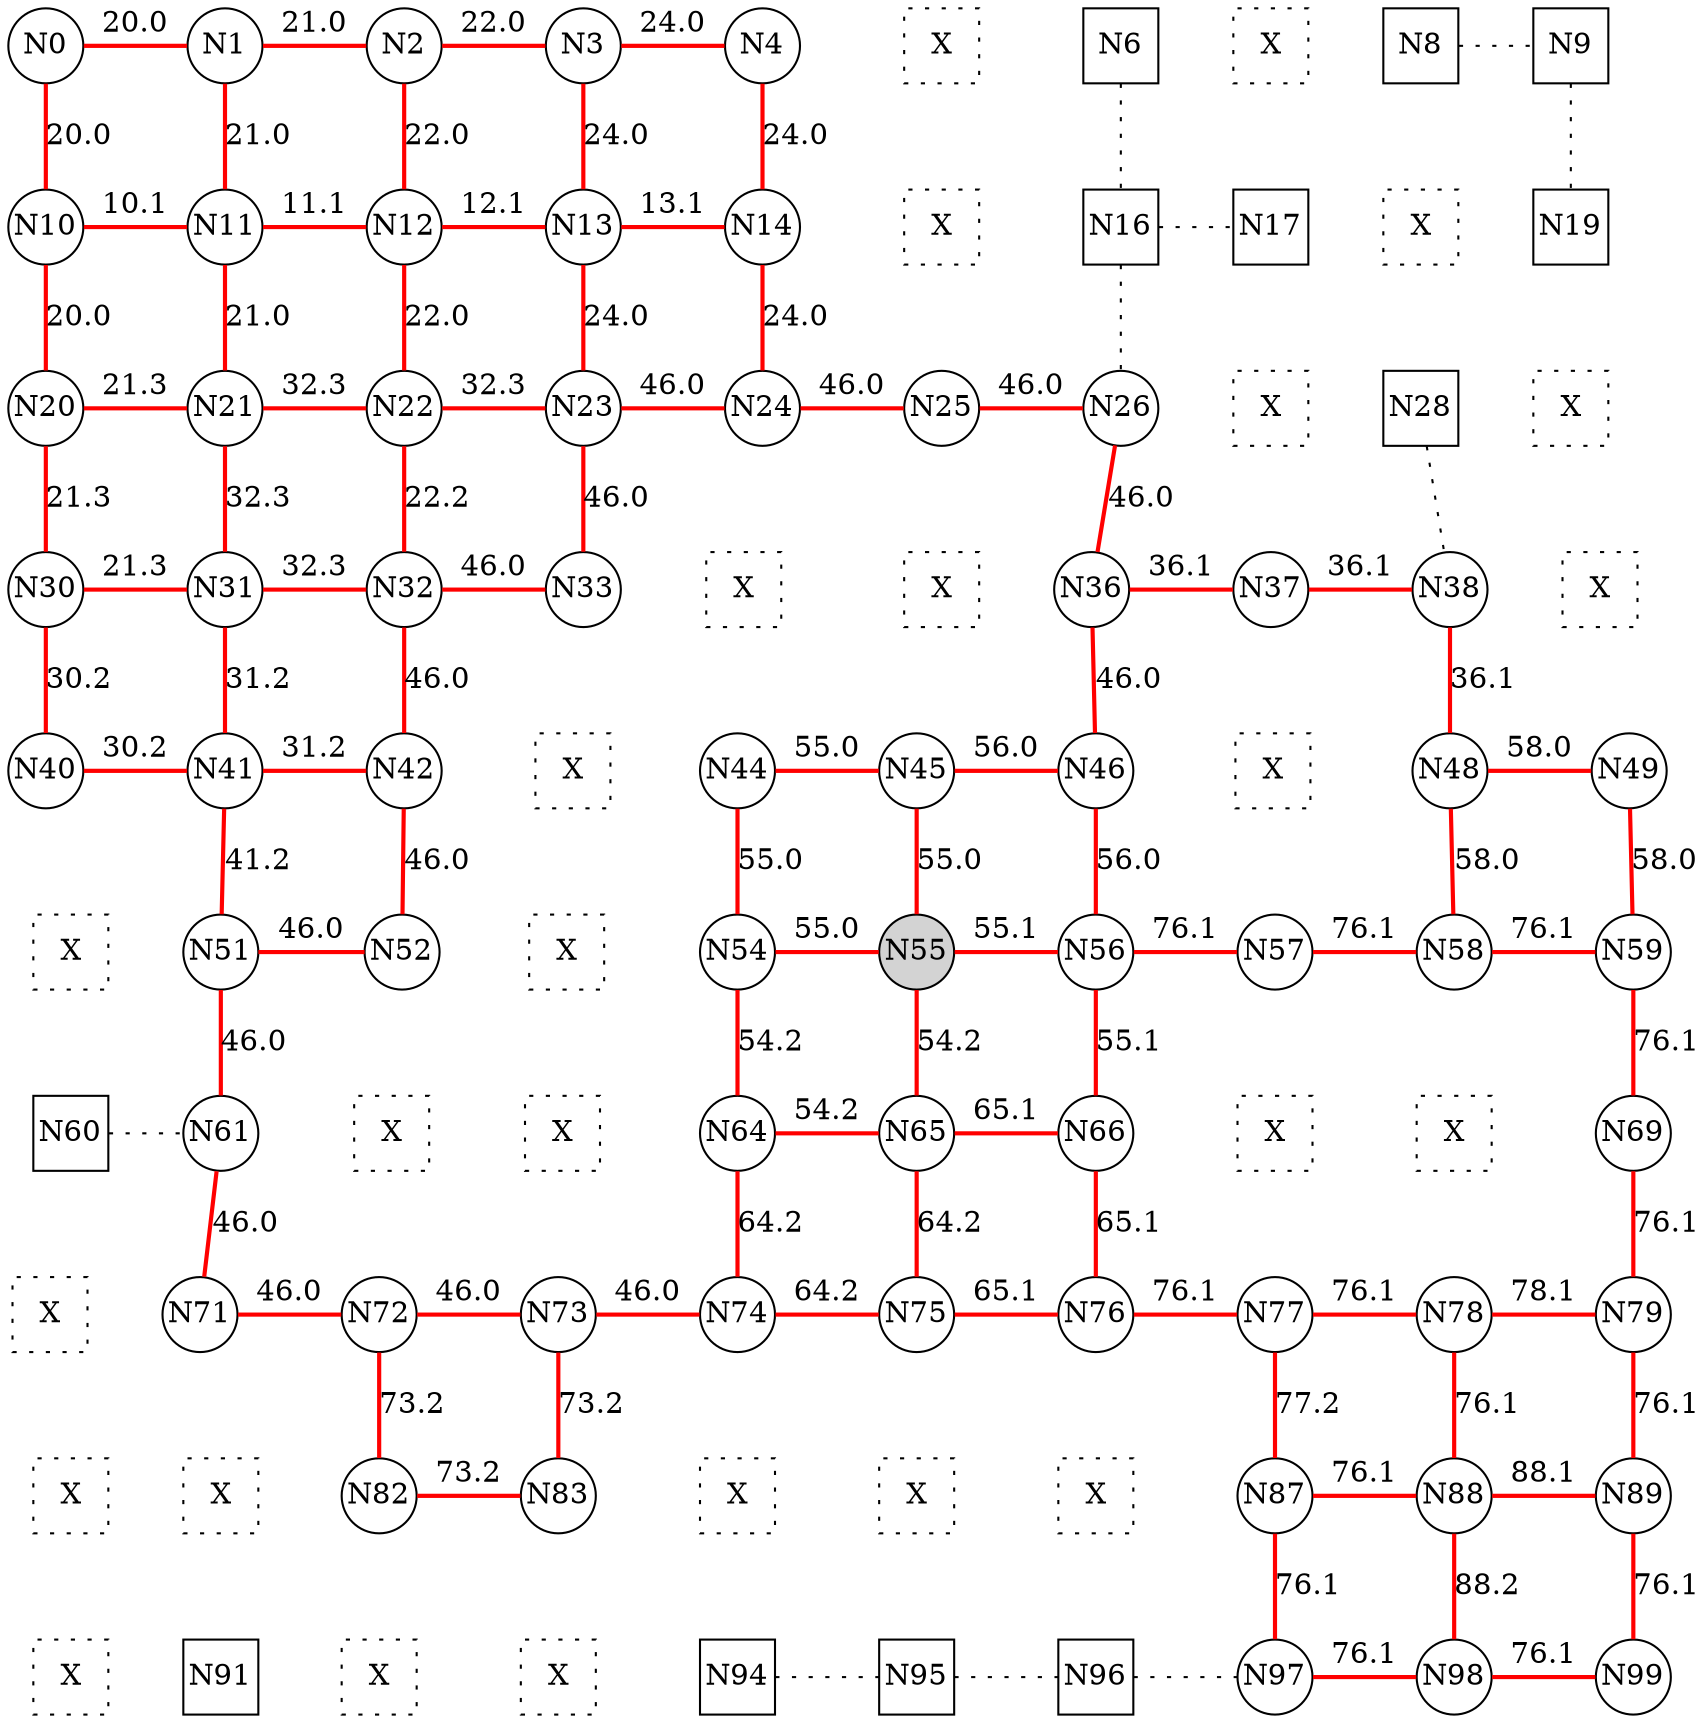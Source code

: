 
 digraph G { graph [layout=dot] 
 {rank=same; N0 [shape=circle, fixedsize=true]; N1 [shape=circle, fixedsize=true]; N2 [shape=circle, fixedsize=true]; N3 [shape=circle, fixedsize=true]; N4 [shape=circle, fixedsize=true]; N5 [shape=square, style=dotted, fixedsize=true, label=X]; N6 [shape=square, fixedsize=true]; N7 [shape=square, style=dotted, fixedsize=true, label=X]; N8 [shape=square, fixedsize=true]; N9 [shape=square, fixedsize=true];  }
 {rank=same; N10 [shape=circle, fixedsize=true]; N11 [shape=circle, fixedsize=true]; N12 [shape=circle, fixedsize=true]; N13 [shape=circle, fixedsize=true]; N14 [shape=circle, fixedsize=true]; N15 [shape=square, style=dotted, fixedsize=true, label=X]; N16 [shape=square, fixedsize=true]; N17 [shape=square, fixedsize=true]; N18 [shape=square, style=dotted, fixedsize=true, label=X]; N19 [shape=square, fixedsize=true];  }
 {rank=same; N20 [shape=circle, fixedsize=true]; N21 [shape=circle, fixedsize=true]; N22 [shape=circle, fixedsize=true]; N23 [shape=circle, fixedsize=true]; N24 [shape=circle, fixedsize=true]; N25 [shape=circle, fixedsize=true]; N26 [shape=circle, fixedsize=true]; N27 [shape=square, style=dotted, fixedsize=true, label=X]; N28 [shape=square, fixedsize=true]; N29 [shape=square, style=dotted, fixedsize=true, label=X];  }
 {rank=same; N30 [shape=circle, fixedsize=true]; N31 [shape=circle, fixedsize=true]; N32 [shape=circle, fixedsize=true]; N33 [shape=circle, fixedsize=true]; N34 [shape=square, style=dotted, fixedsize=true, label=X]; N35 [shape=square, style=dotted, fixedsize=true, label=X]; N36 [shape=circle, fixedsize=true]; N37 [shape=circle, fixedsize=true]; N38 [shape=circle, fixedsize=true]; N39 [shape=square, style=dotted, fixedsize=true, label=X];  }
 {rank=same; N40 [shape=circle, fixedsize=true]; N41 [shape=circle, fixedsize=true]; N42 [shape=circle, fixedsize=true]; N43 [shape=square, style=dotted, fixedsize=true, label=X]; N44 [shape=circle, fixedsize=true]; N45 [shape=circle, fixedsize=true]; N46 [shape=circle, fixedsize=true]; N47 [shape=square, style=dotted, fixedsize=true, label=X]; N48 [shape=circle, fixedsize=true]; N49 [shape=circle, fixedsize=true];  }
 {rank=same; N50 [shape=square, style=dotted, fixedsize=true, label=X]; N51 [shape=circle, fixedsize=true]; N52 [shape=circle, fixedsize=true]; N53 [shape=square, style=dotted, fixedsize=true, label=X]; N54 [shape=circle, fixedsize=true]; N55 [shape=circle, style=filled, fixedsize=true]; N56 [shape=circle, fixedsize=true]; N57 [shape=circle, fixedsize=true]; N58 [shape=circle, fixedsize=true]; N59 [shape=circle, fixedsize=true];  }
 {rank=same; N60 [shape=square, fixedsize=true]; N61 [shape=circle, fixedsize=true]; N62 [shape=square, style=dotted, fixedsize=true, label=X]; N63 [shape=square, style=dotted, fixedsize=true, label=X]; N64 [shape=circle, fixedsize=true]; N65 [shape=circle, fixedsize=true]; N66 [shape=circle, fixedsize=true]; N67 [shape=square, style=dotted, fixedsize=true, label=X]; N68 [shape=square, style=dotted, fixedsize=true, label=X]; N69 [shape=circle, fixedsize=true];  }
 {rank=same; N70 [shape=square, style=dotted, fixedsize=true, label=X]; N71 [shape=circle, fixedsize=true]; N72 [shape=circle, fixedsize=true]; N73 [shape=circle, fixedsize=true]; N74 [shape=circle, fixedsize=true]; N75 [shape=circle, fixedsize=true]; N76 [shape=circle, fixedsize=true]; N77 [shape=circle, fixedsize=true]; N78 [shape=circle, fixedsize=true]; N79 [shape=circle, fixedsize=true];  }
 {rank=same; N80 [shape=square, style=dotted, fixedsize=true, label=X]; N81 [shape=square, style=dotted, fixedsize=true, label=X]; N82 [shape=circle, fixedsize=true]; N83 [shape=circle, fixedsize=true]; N84 [shape=square, style=dotted, fixedsize=true, label=X]; N85 [shape=square, style=dotted, fixedsize=true, label=X]; N86 [shape=square, style=dotted, fixedsize=true, label=X]; N87 [shape=circle, fixedsize=true]; N88 [shape=circle, fixedsize=true]; N89 [shape=circle, fixedsize=true];  }
 {rank=same; N90 [shape=square, style=dotted, fixedsize=true, label=X]; N91 [shape=square, fixedsize=true]; N92 [shape=square, style=dotted, fixedsize=true, label=X]; N93 [shape=square, style=dotted, fixedsize=true, label=X]; N94 [shape=square, fixedsize=true]; N95 [shape=square, fixedsize=true]; N96 [shape=square, fixedsize=true]; N97 [shape=circle, fixedsize=true]; N98 [shape=circle, fixedsize=true]; N99 [shape=circle, fixedsize=true];  }
N0->N1 [dir=none, color=red, style=bold, label="20.0"]
N1->N2 [dir=none, color=red, style=bold, label="21.0"]
N2->N3 [dir=none, color=red, style=bold, label="22.0"]
N3->N4 [dir=none, color=red, style=bold, label="24.0"]
N4->N5 [dir=none, style=invis, label=" "]
N5->N6 [dir=none, style=invis, label=" "]
N6->N7 [dir=none, style=invis, label=" "]
N7->N8 [dir=none, style=invis, label=" "]
N8->N9 [dir=none, style=dotted, label=""]
N10->N11 [dir=none, color=red, style=bold, label="10.1"]
N11->N12 [dir=none, color=red, style=bold, label="11.1"]
N12->N13 [dir=none, color=red, style=bold, label="12.1"]
N13->N14 [dir=none, color=red, style=bold, label="13.1"]
N14->N15 [dir=none, style=invis, label=" "]
N15->N16 [dir=none, style=invis, label=" "]
N16->N17 [dir=none, style=dotted, label=""]
N17->N18 [dir=none, style=invis, label=" "]
N18->N19 [dir=none, style=invis, label=" "]
N20->N21 [dir=none, color=red, style=bold, label="21.3"]
N21->N22 [dir=none, color=red, style=bold, label="32.3"]
N22->N23 [dir=none, color=red, style=bold, label="32.3"]
N23->N24 [dir=none, color=red, style=bold, label="46.0"]
N24->N25 [dir=none, color=red, style=bold, label="46.0"]
N25->N26 [dir=none, color=red, style=bold, label="46.0"]
N26->N27 [dir=none, style=invis, label=" "]
N27->N28 [dir=none, style=invis, label=" "]
N28->N29 [dir=none, style=invis, label=" "]
N30->N31 [dir=none, color=red, style=bold, label="21.3"]
N31->N32 [dir=none, color=red, style=bold, label="32.3"]
N32->N33 [dir=none, color=red, style=bold, label="46.0"]
N33->N34 [dir=none, style=invis, label=" "]
N34->N35 [dir=none, style=invis, label=" "]
N35->N36 [dir=none, style=invis, label=" "]
N36->N37 [dir=none, color=red, style=bold, label="36.1"]
N37->N38 [dir=none, color=red, style=bold, label="36.1"]
N38->N39 [dir=none, style=invis, label=" "]
N40->N41 [dir=none, color=red, style=bold, label="30.2"]
N41->N42 [dir=none, color=red, style=bold, label="31.2"]
N42->N43 [dir=none, style=invis, label=" "]
N43->N44 [dir=none, style=invis, label=" "]
N44->N45 [dir=none, color=red, style=bold, label="55.0"]
N45->N46 [dir=none, color=red, style=bold, label="56.0"]
N46->N47 [dir=none, style=invis, label=" "]
N47->N48 [dir=none, style=invis, label=" "]
N48->N49 [dir=none, color=red, style=bold, label="58.0"]
N50->N51 [dir=none, style=invis, label=" "]
N51->N52 [dir=none, color=red, style=bold, label="46.0"]
N52->N53 [dir=none, style=invis, label=" "]
N53->N54 [dir=none, style=invis, label=" "]
N54->N55 [dir=none, color=red, style=bold, label="55.0"]
N55->N56 [dir=none, color=red, style=bold, label="55.1"]
N56->N57 [dir=none, color=red, style=bold, label="76.1"]
N57->N58 [dir=none, color=red, style=bold, label="76.1"]
N58->N59 [dir=none, color=red, style=bold, label="76.1"]
N60->N61 [dir=none, style=dotted, label=""]
N61->N62 [dir=none, style=invis, label=" "]
N62->N63 [dir=none, style=invis, label=" "]
N63->N64 [dir=none, style=invis, label=" "]
N64->N65 [dir=none, color=red, style=bold, label="54.2"]
N65->N66 [dir=none, color=red, style=bold, label="65.1"]
N66->N67 [dir=none, style=invis, label=" "]
N67->N68 [dir=none, style=invis, label=" "]
N68->N69 [dir=none, style=invis, label=" "]
N70->N71 [dir=none, style=invis, label=" "]
N71->N72 [dir=none, color=red, style=bold, label="46.0"]
N72->N73 [dir=none, color=red, style=bold, label="46.0"]
N73->N74 [dir=none, color=red, style=bold, label="46.0"]
N74->N75 [dir=none, color=red, style=bold, label="64.2"]
N75->N76 [dir=none, color=red, style=bold, label="65.1"]
N76->N77 [dir=none, color=red, style=bold, label="76.1"]
N77->N78 [dir=none, color=red, style=bold, label="76.1"]
N78->N79 [dir=none, color=red, style=bold, label="78.1"]
N80->N81 [dir=none, style=invis, label=" "]
N81->N82 [dir=none, style=invis, label=" "]
N82->N83 [dir=none, color=red, style=bold, label="73.2"]
N83->N84 [dir=none, style=invis, label=" "]
N84->N85 [dir=none, style=invis, label=" "]
N85->N86 [dir=none, style=invis, label=" "]
N86->N87 [dir=none, style=invis, label=" "]
N87->N88 [dir=none, color=red, style=bold, label="76.1"]
N88->N89 [dir=none, color=red, style=bold, label="88.1"]
N90->N91 [dir=none, style=invis, label=" "]
N91->N92 [dir=none, style=invis, label=" "]
N92->N93 [dir=none, style=invis, label=" "]
N93->N94 [dir=none, style=invis, label=" "]
N94->N95 [dir=none, style=dotted, label=""]
N95->N96 [dir=none, style=dotted, label=""]
N96->N97 [dir=none, style=dotted, label=""]
N97->N98 [dir=none, color=red, style=bold, label="76.1"]
N98->N99 [dir=none, color=red, style=bold, label="76.1"]
N0->N10 [dir=none, color=red, style=bold, label="20.0"]
N10->N20 [dir=none, color=red, style=bold, label="20.0"]
N20->N30 [dir=none, color=red, style=bold, label="21.3"]
N30->N40 [dir=none, color=red, style=bold, label="30.2"]
N40->N50 [dir=none, style=invis, label=" "]
N50->N60 [dir=none, style=invis, label=" "]
N60->N70 [dir=none, style=invis, label=" "]
N70->N80 [dir=none, style=invis, label=" "]
N80->N90 [dir=none, style=invis, label=" "]
N1->N11 [dir=none, color=red, style=bold, label="21.0"]
N11->N21 [dir=none, color=red, style=bold, label="21.0"]
N21->N31 [dir=none, color=red, style=bold, label="32.3"]
N31->N41 [dir=none, color=red, style=bold, label="31.2"]
N41->N51 [dir=none, color=red, style=bold, label="41.2"]
N51->N61 [dir=none, color=red, style=bold, label="46.0"]
N61->N71 [dir=none, color=red, style=bold, label="46.0"]
N71->N81 [dir=none, style=invis, label=" "]
N81->N91 [dir=none, style=invis, label=" "]
N2->N12 [dir=none, color=red, style=bold, label="22.0"]
N12->N22 [dir=none, color=red, style=bold, label="22.0"]
N22->N32 [dir=none, color=red, style=bold, label="22.2"]
N32->N42 [dir=none, color=red, style=bold, label="46.0"]
N42->N52 [dir=none, color=red, style=bold, label="46.0"]
N52->N62 [dir=none, style=invis, label=" "]
N62->N72 [dir=none, style=invis, label=" "]
N72->N82 [dir=none, color=red, style=bold, label="73.2"]
N82->N92 [dir=none, style=invis, label=" "]
N3->N13 [dir=none, color=red, style=bold, label="24.0"]
N13->N23 [dir=none, color=red, style=bold, label="24.0"]
N23->N33 [dir=none, color=red, style=bold, label="46.0"]
N33->N43 [dir=none, style=invis, label=" "]
N43->N53 [dir=none, style=invis, label=" "]
N53->N63 [dir=none, style=invis, label=" "]
N63->N73 [dir=none, style=invis, label=" "]
N73->N83 [dir=none, color=red, style=bold, label="73.2"]
N83->N93 [dir=none, style=invis, label=" "]
N4->N14 [dir=none, color=red, style=bold, label="24.0"]
N14->N24 [dir=none, color=red, style=bold, label="24.0"]
N24->N34 [dir=none, style=invis, label=" "]
N34->N44 [dir=none, style=invis, label=" "]
N44->N54 [dir=none, color=red, style=bold, label="55.0"]
N54->N64 [dir=none, color=red, style=bold, label="54.2"]
N64->N74 [dir=none, color=red, style=bold, label="64.2"]
N74->N84 [dir=none, style=invis, label=" "]
N84->N94 [dir=none, style=invis, label=" "]
N5->N15 [dir=none, style=invis, label=" "]
N15->N25 [dir=none, style=invis, label=" "]
N25->N35 [dir=none, style=invis, label=" "]
N35->N45 [dir=none, style=invis, label=" "]
N45->N55 [dir=none, color=red, style=bold, label="55.0"]
N55->N65 [dir=none, color=red, style=bold, label="54.2"]
N65->N75 [dir=none, color=red, style=bold, label="64.2"]
N75->N85 [dir=none, style=invis, label=" "]
N85->N95 [dir=none, style=invis, label=" "]
N6->N16 [dir=none, style=dotted, label=""]
N16->N26 [dir=none, style=dotted, label=""]
N26->N36 [dir=none, color=red, style=bold, label="46.0"]
N36->N46 [dir=none, color=red, style=bold, label="46.0"]
N46->N56 [dir=none, color=red, style=bold, label="56.0"]
N56->N66 [dir=none, color=red, style=bold, label="55.1"]
N66->N76 [dir=none, color=red, style=bold, label="65.1"]
N76->N86 [dir=none, style=invis, label=" "]
N86->N96 [dir=none, style=invis, label=" "]
N7->N17 [dir=none, style=invis, label=" "]
N17->N27 [dir=none, style=invis, label=" "]
N27->N37 [dir=none, style=invis, label=" "]
N37->N47 [dir=none, style=invis, label=" "]
N47->N57 [dir=none, style=invis, label=" "]
N57->N67 [dir=none, style=invis, label=" "]
N67->N77 [dir=none, style=invis, label=" "]
N77->N87 [dir=none, color=red, style=bold, label="77.2"]
N87->N97 [dir=none, color=red, style=bold, label="76.1"]
N8->N18 [dir=none, style=invis, label=" "]
N18->N28 [dir=none, style=invis, label=" "]
N28->N38 [dir=none, style=dotted, label=""]
N38->N48 [dir=none, color=red, style=bold, label="36.1"]
N48->N58 [dir=none, color=red, style=bold, label="58.0"]
N58->N68 [dir=none, style=invis, label=" "]
N68->N78 [dir=none, style=invis, label=" "]
N78->N88 [dir=none, color=red, style=bold, label="76.1"]
N88->N98 [dir=none, color=red, style=bold, label="88.2"]
N9->N19 [dir=none, style=dotted, label=""]
N19->N29 [dir=none, style=invis, label=" "]
N29->N39 [dir=none, style=invis, label=" "]
N39->N49 [dir=none, style=invis, label=" "]
N49->N59 [dir=none, color=red, style=bold, label="58.0"]
N59->N69 [dir=none, color=red, style=bold, label="76.1"]
N69->N79 [dir=none, color=red, style=bold, label="76.1"]
N79->N89 [dir=none, color=red, style=bold, label="76.1"]
N89->N99 [dir=none, color=red, style=bold, label="76.1"]
 }
